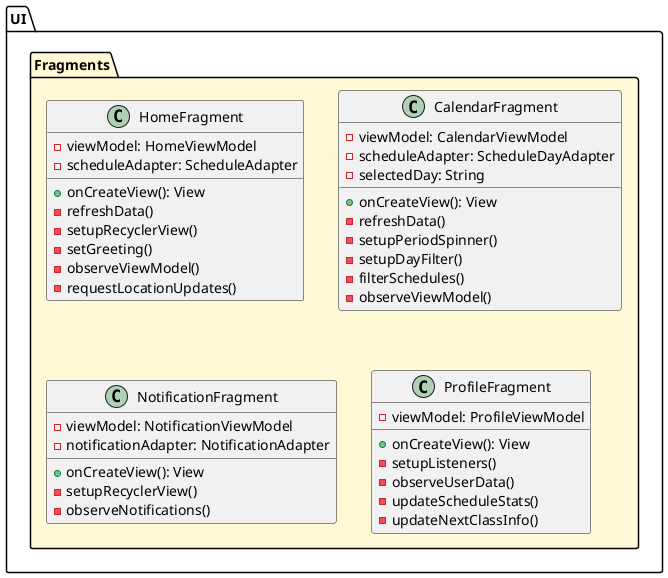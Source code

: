 @startuml
package "UI.Fragments" #FFF9D5 {
  class HomeFragment {
    - viewModel: HomeViewModel
    - scheduleAdapter: ScheduleAdapter
    + onCreateView(): View
    - refreshData()
    - setupRecyclerView()
    - setGreeting()
    - observeViewModel()
    - requestLocationUpdates()
  }

  class CalendarFragment {
    - viewModel: CalendarViewModel
    - scheduleAdapter: ScheduleDayAdapter
    - selectedDay: String
    + onCreateView(): View
    - refreshData()
    - setupPeriodSpinner()
    - setupDayFilter()
    - filterSchedules()
    - observeViewModel()
  }

  class NotificationFragment {
    - viewModel: NotificationViewModel
    - notificationAdapter: NotificationAdapter
    + onCreateView(): View
    - setupRecyclerView()
    - observeNotifications()
  }

  class ProfileFragment {
    - viewModel: ProfileViewModel
    + onCreateView(): View
    - setupListeners()
    - observeUserData()
    - updateScheduleStats()
    - updateNextClassInfo()
  }
}

@enduml
